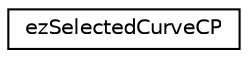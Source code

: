 digraph "Graphical Class Hierarchy"
{
 // LATEX_PDF_SIZE
  edge [fontname="Helvetica",fontsize="10",labelfontname="Helvetica",labelfontsize="10"];
  node [fontname="Helvetica",fontsize="10",shape=record];
  rankdir="LR";
  Node0 [label="ezSelectedCurveCP",height=0.2,width=0.4,color="black", fillcolor="white", style="filled",URL="$d6/d67/structez_selected_curve_c_p.htm",tooltip=" "];
}
